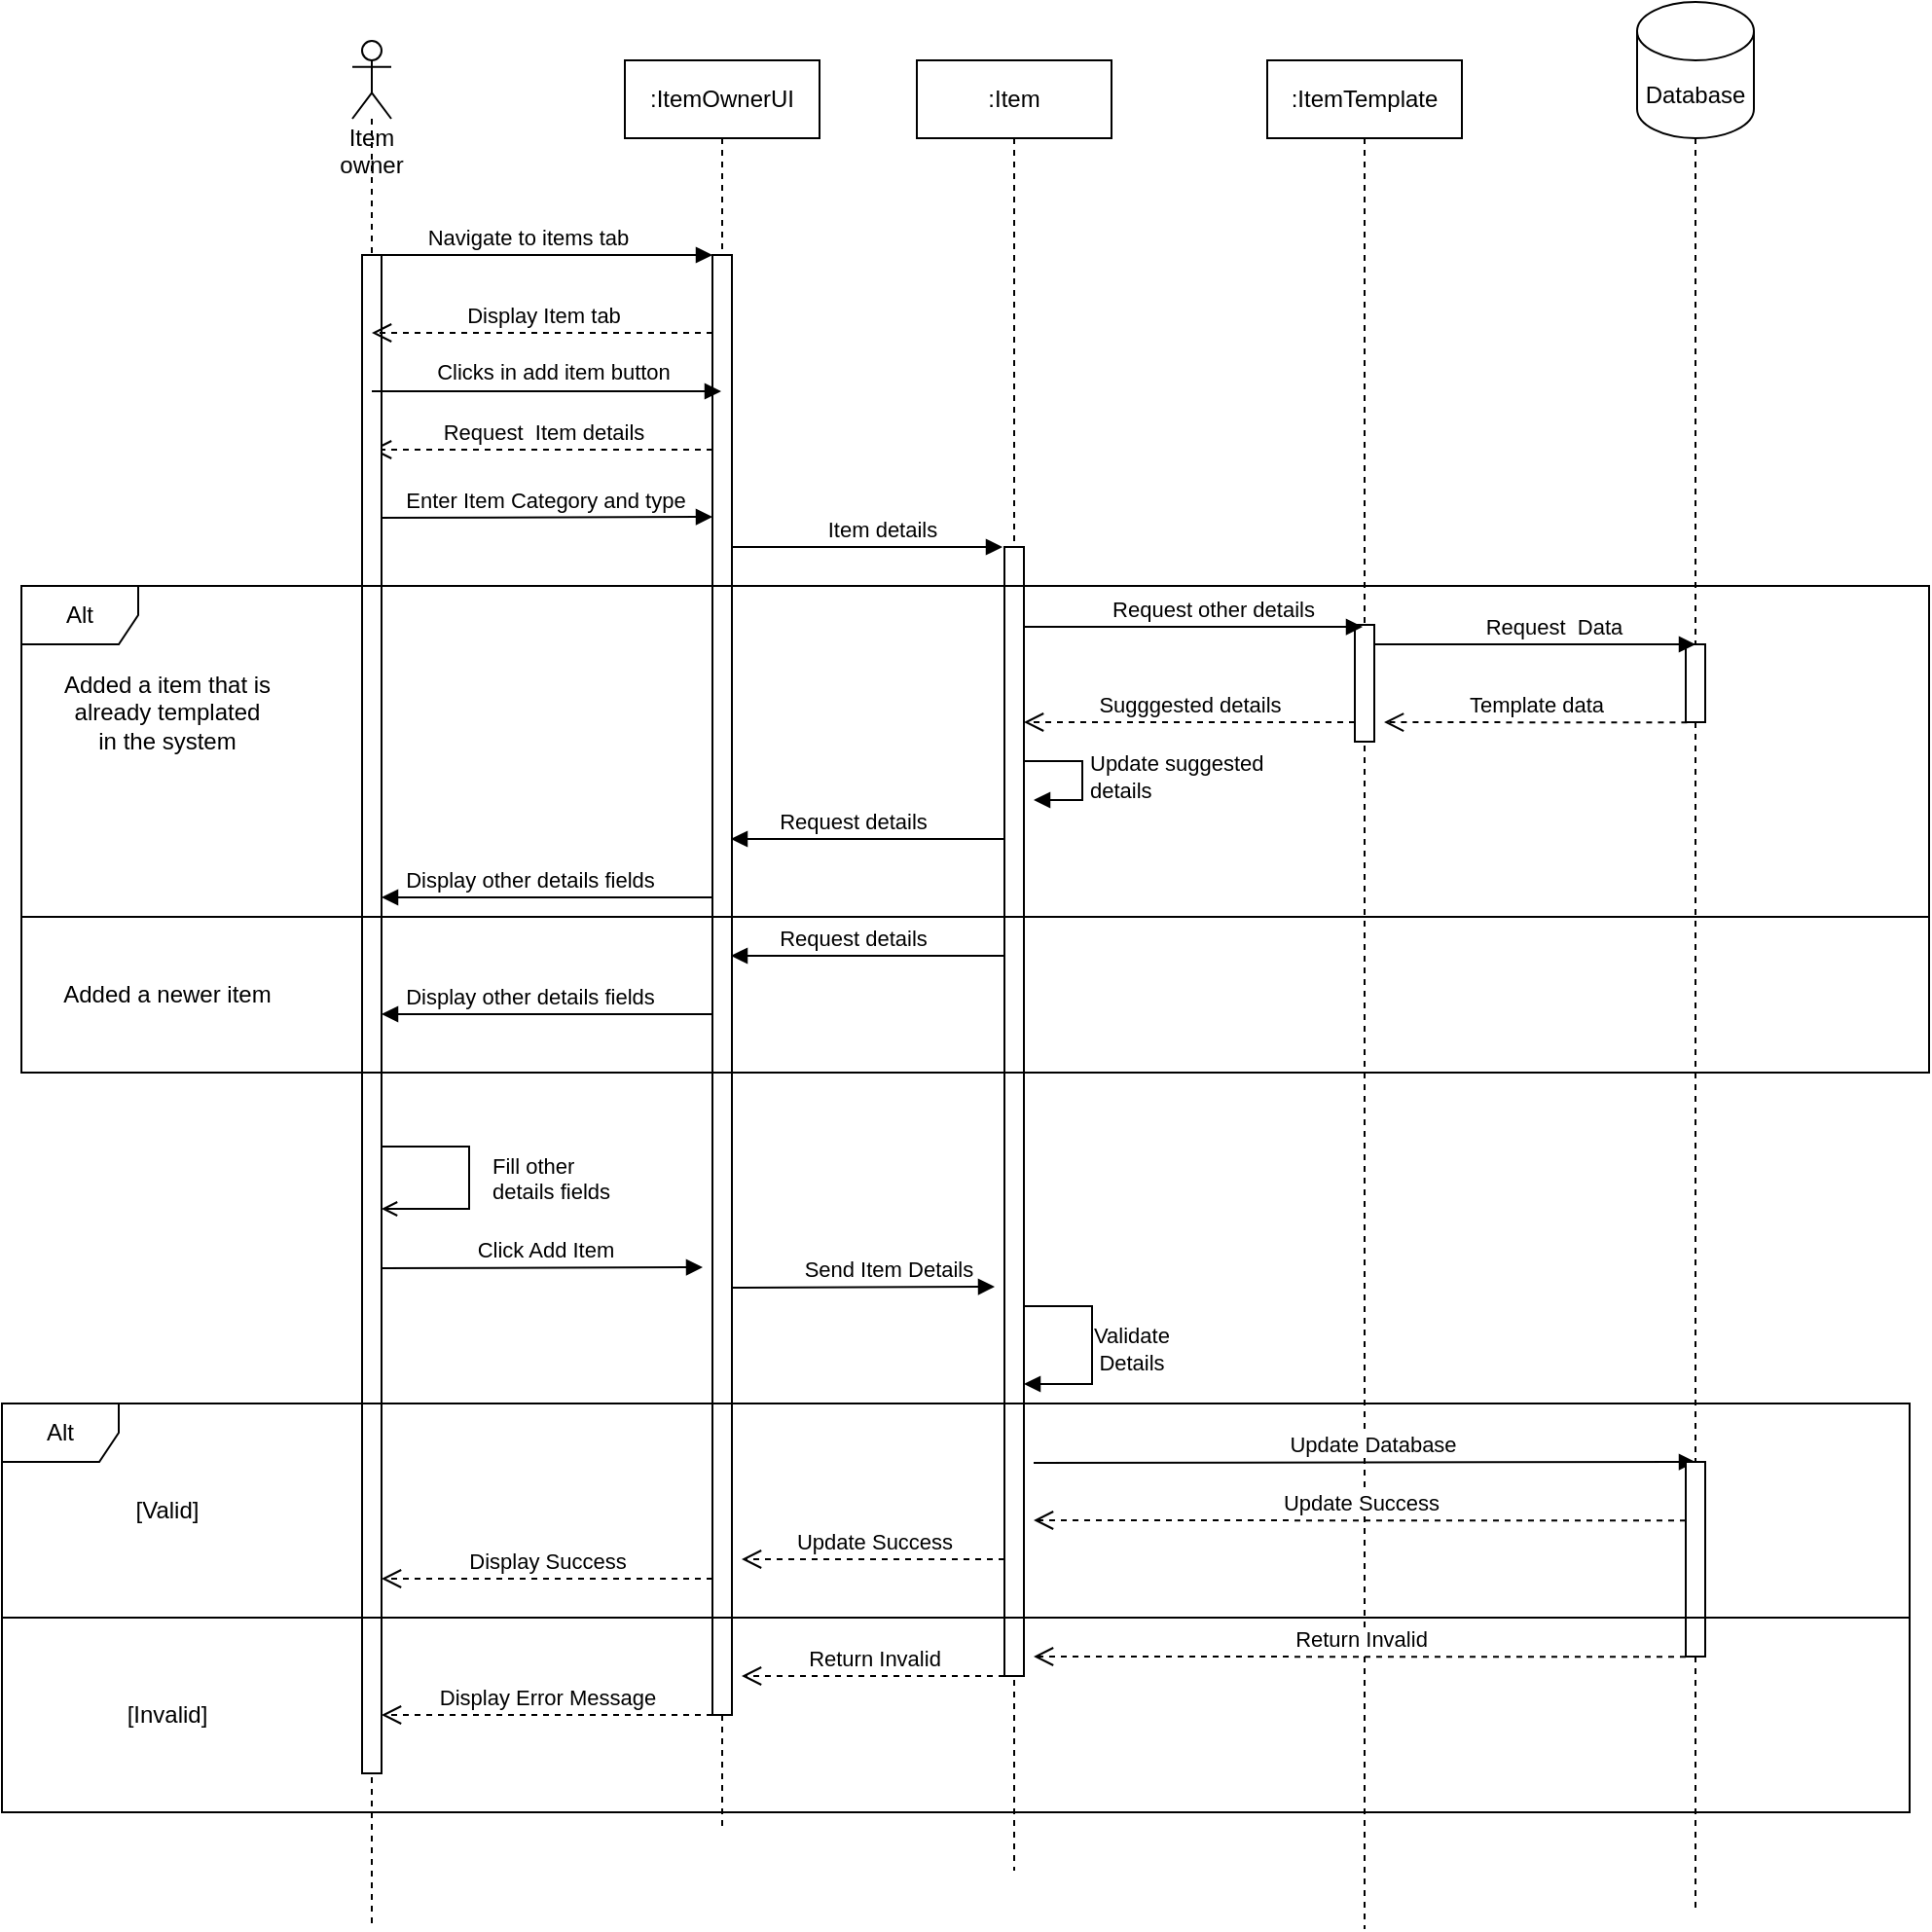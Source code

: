 <mxfile version="20.3.0" type="device"><diagram id="004p5obce8-pdQGbGjXP" name="Page-1"><mxGraphModel dx="1231" dy="1671" grid="1" gridSize="10" guides="1" tooltips="1" connect="1" arrows="1" fold="1" page="1" pageScale="1" pageWidth="850" pageHeight="1100" math="0" shadow="0"><root><mxCell id="0"/><mxCell id="1" parent="0"/><mxCell id="kw1NgIjPEql-XRRckI5g-64" value="" style="html=1;fillColor=none;" parent="1" vertex="1"><mxGeometry x="230" y="760" width="980" height="100" as="geometry"/></mxCell><mxCell id="kw1NgIjPEql-XRRckI5g-3" value="Item owner" style="shape=umlLifeline;participant=umlActor;perimeter=lifelinePerimeter;whiteSpace=wrap;html=1;container=1;collapsible=0;recursiveResize=0;verticalAlign=top;spacingTop=36;outlineConnect=0;align=center;" parent="1" vertex="1"><mxGeometry x="410" y="-50" width="20" height="970" as="geometry"/></mxCell><mxCell id="kw1NgIjPEql-XRRckI5g-4" value=":ItemOwnerUI" style="shape=umlLifeline;perimeter=lifelinePerimeter;whiteSpace=wrap;html=1;container=1;collapsible=0;recursiveResize=0;outlineConnect=0;" parent="1" vertex="1"><mxGeometry x="550" y="-40" width="100" height="910" as="geometry"/></mxCell><mxCell id="kw1NgIjPEql-XRRckI5g-6" value="" style="html=1;points=[];perimeter=orthogonalPerimeter;" parent="kw1NgIjPEql-XRRckI5g-4" vertex="1"><mxGeometry x="45" y="100" width="10" height="750" as="geometry"/></mxCell><mxCell id="kw1NgIjPEql-XRRckI5g-7" value="Navigate to items tab" style="html=1;verticalAlign=bottom;endArrow=block;entryX=0;entryY=0;rounded=0;endFill=1;" parent="kw1NgIjPEql-XRRckI5g-4" target="kw1NgIjPEql-XRRckI5g-6" edge="1"><mxGeometry x="0.333" relative="1" as="geometry"><mxPoint x="-20" y="100" as="sourcePoint"/><Array as="points"><mxPoint x="-130" y="100"/></Array><mxPoint as="offset"/></mxGeometry></mxCell><mxCell id="kw1NgIjPEql-XRRckI5g-11" value="Request&amp;nbsp; Item details" style="html=1;verticalAlign=bottom;endArrow=open;dashed=1;endSize=8;rounded=0;" parent="kw1NgIjPEql-XRRckI5g-4" target="kw1NgIjPEql-XRRckI5g-3" edge="1"><mxGeometry relative="1" as="geometry"><mxPoint x="-100.071" y="200" as="targetPoint"/><mxPoint x="45" y="200" as="sourcePoint"/><Array as="points"><mxPoint x="-20" y="200"/></Array></mxGeometry></mxCell><mxCell id="kw1NgIjPEql-XRRckI5g-12" value="Enter Item Category and type" style="html=1;verticalAlign=bottom;endArrow=block;entryX=0;entryY=0;rounded=0;startArrow=none;" parent="kw1NgIjPEql-XRRckI5g-4" edge="1"><mxGeometry x="0.029" relative="1" as="geometry"><mxPoint x="-130" y="235" as="sourcePoint"/><mxPoint x="45" y="234.5" as="targetPoint"/><Array as="points"><mxPoint x="-130" y="235"/></Array><mxPoint x="-1" as="offset"/></mxGeometry></mxCell><mxCell id="kw1NgIjPEql-XRRckI5g-40" value="" style="html=1;points=[];perimeter=orthogonalPerimeter;" parent="kw1NgIjPEql-XRRckI5g-4" vertex="1"><mxGeometry x="-135" y="100" width="10" height="780" as="geometry"/></mxCell><mxCell id="kw1NgIjPEql-XRRckI5g-46" value="Display other details fields" style="html=1;verticalAlign=bottom;endArrow=block;rounded=0;endFill=1;exitX=-0.015;exitY=0.597;exitDx=0;exitDy=0;exitPerimeter=0;" parent="kw1NgIjPEql-XRRckI5g-4" target="kw1NgIjPEql-XRRckI5g-40" edge="1"><mxGeometry x="0.111" relative="1" as="geometry"><mxPoint x="45.0" y="490.0" as="sourcePoint"/><mxPoint x="-92.35" y="491.08" as="targetPoint"/><Array as="points"/><mxPoint as="offset"/></mxGeometry></mxCell><mxCell id="kw1NgIjPEql-XRRckI5g-49" value="Fill other &lt;br&gt;details fields" style="html=1;verticalAlign=bottom;endArrow=open;rounded=0;endFill=0;edgeStyle=orthogonalEdgeStyle;align=left;" parent="kw1NgIjPEql-XRRckI5g-4" edge="1"><mxGeometry x="0.262" y="-10" relative="1" as="geometry"><mxPoint x="-125" y="558" as="sourcePoint"/><mxPoint x="-125" y="590" as="targetPoint"/><Array as="points"><mxPoint x="-80" y="558"/><mxPoint x="-80" y="590"/></Array><mxPoint x="10" y="10" as="offset"/></mxGeometry></mxCell><mxCell id="kw1NgIjPEql-XRRckI5g-61" value="&lt;span style=&quot;white-space: pre;&quot;&gt;&#9;&lt;/span&gt;Send Item Details" style="html=1;verticalAlign=bottom;endArrow=block;rounded=0;startArrow=none;" parent="kw1NgIjPEql-XRRckI5g-4" edge="1"><mxGeometry x="0.029" relative="1" as="geometry"><mxPoint x="55" y="630.5" as="sourcePoint"/><mxPoint x="190" y="630" as="targetPoint"/><Array as="points"><mxPoint x="55" y="630.5"/></Array><mxPoint x="-1" as="offset"/></mxGeometry></mxCell><mxCell id="kw1NgIjPEql-XRRckI5g-69" value="Display Error Message" style="html=1;verticalAlign=bottom;endArrow=open;dashed=1;endSize=8;rounded=0;" parent="kw1NgIjPEql-XRRckI5g-4" edge="1"><mxGeometry relative="1" as="geometry"><mxPoint x="-125.0" y="850" as="targetPoint"/><mxPoint x="45" y="850" as="sourcePoint"/><Array as="points"/></mxGeometry></mxCell><mxCell id="kw1NgIjPEql-XRRckI5g-8" value="Display Item tab" style="html=1;verticalAlign=bottom;endArrow=open;dashed=1;endSize=8;rounded=0;" parent="1" source="kw1NgIjPEql-XRRckI5g-6" target="kw1NgIjPEql-XRRckI5g-3" edge="1"><mxGeometry relative="1" as="geometry"><mxPoint x="500" y="136" as="targetPoint"/><mxPoint x="560" y="100" as="sourcePoint"/><Array as="points"><mxPoint x="500" y="100"/></Array></mxGeometry></mxCell><mxCell id="kw1NgIjPEql-XRRckI5g-10" value="Clicks in add item button" style="html=1;verticalAlign=bottom;endArrow=block;rounded=0;" parent="1" target="kw1NgIjPEql-XRRckI5g-4" edge="1"><mxGeometry x="0.029" y="1" relative="1" as="geometry"><mxPoint x="420" y="130" as="sourcePoint"/><mxPoint x="565" y="130" as="targetPoint"/><Array as="points"><mxPoint x="420" y="130"/></Array><mxPoint as="offset"/></mxGeometry></mxCell><mxCell id="kw1NgIjPEql-XRRckI5g-14" value=":Item" style="shape=umlLifeline;perimeter=lifelinePerimeter;whiteSpace=wrap;html=1;container=1;collapsible=0;recursiveResize=0;outlineConnect=0;" parent="1" vertex="1"><mxGeometry x="700" y="-40" width="100" height="930" as="geometry"/></mxCell><mxCell id="kw1NgIjPEql-XRRckI5g-15" value="" style="html=1;points=[];perimeter=orthogonalPerimeter;" parent="kw1NgIjPEql-XRRckI5g-14" vertex="1"><mxGeometry x="45" y="250" width="10" height="580" as="geometry"/></mxCell><mxCell id="kw1NgIjPEql-XRRckI5g-17" value="Item details" style="html=1;verticalAlign=bottom;endArrow=block;rounded=0;entryX=-0.1;entryY=0;entryDx=0;entryDy=0;entryPerimeter=0;endFill=1;" parent="kw1NgIjPEql-XRRckI5g-14" target="kw1NgIjPEql-XRRckI5g-15" edge="1"><mxGeometry x="0.111" relative="1" as="geometry"><mxPoint x="-95" y="250" as="sourcePoint"/><mxPoint x="40" y="250" as="targetPoint"/><Array as="points"/><mxPoint as="offset"/></mxGeometry></mxCell><mxCell id="kw1NgIjPEql-XRRckI5g-53" style="edgeStyle=orthogonalEdgeStyle;rounded=0;orthogonalLoop=1;jettySize=auto;html=1;endArrow=block;endFill=1;" parent="kw1NgIjPEql-XRRckI5g-14" edge="1"><mxGeometry relative="1" as="geometry"><mxPoint x="55" y="640" as="sourcePoint"/><mxPoint x="55" y="680" as="targetPoint"/><Array as="points"><mxPoint x="55" y="640"/><mxPoint x="90" y="640"/><mxPoint x="90" y="680"/></Array></mxGeometry></mxCell><mxCell id="kw1NgIjPEql-XRRckI5g-54" value="Validate&lt;br&gt;Details" style="edgeLabel;html=1;align=center;verticalAlign=middle;resizable=0;points=[];" parent="kw1NgIjPEql-XRRckI5g-53" vertex="1" connectable="0"><mxGeometry x="-0.152" y="-2" relative="1" as="geometry"><mxPoint x="22" y="10" as="offset"/></mxGeometry></mxCell><mxCell id="kw1NgIjPEql-XRRckI5g-65" value="Update Success" style="html=1;verticalAlign=bottom;endArrow=open;dashed=1;endSize=8;rounded=0;" parent="kw1NgIjPEql-XRRckI5g-14" edge="1"><mxGeometry relative="1" as="geometry"><mxPoint x="-90" y="770" as="targetPoint"/><mxPoint x="45" y="770" as="sourcePoint"/><Array as="points"/></mxGeometry></mxCell><mxCell id="iWi2NbXoJmXnJSS9f4Qq-2" value="Update suggested &lt;br&gt;details" style="edgeStyle=orthogonalEdgeStyle;html=1;align=left;spacingLeft=2;endArrow=block;rounded=0;entryX=1;entryY=0;" edge="1" parent="kw1NgIjPEql-XRRckI5g-14"><mxGeometry relative="1" as="geometry"><mxPoint x="55" y="360" as="sourcePoint"/><Array as="points"><mxPoint x="85" y="360"/></Array><mxPoint x="60" y="380" as="targetPoint"/></mxGeometry></mxCell><mxCell id="kw1NgIjPEql-XRRckI5g-18" value=":ItemTemplate" style="shape=umlLifeline;perimeter=lifelinePerimeter;whiteSpace=wrap;html=1;container=1;collapsible=0;recursiveResize=0;outlineConnect=0;" parent="1" vertex="1"><mxGeometry x="880" y="-40" width="100" height="960" as="geometry"/></mxCell><mxCell id="kw1NgIjPEql-XRRckI5g-30" style="rounded=0;orthogonalLoop=1;jettySize=auto;html=1;exitX=0.5;exitY=1;exitDx=0;exitDy=0;exitPerimeter=0;endArrow=none;endFill=0;dashed=1;startArrow=none;" parent="1" source="kw1NgIjPEql-XRRckI5g-58" edge="1"><mxGeometry relative="1" as="geometry"><mxPoint x="1100" y="910" as="targetPoint"/></mxGeometry></mxCell><mxCell id="kw1NgIjPEql-XRRckI5g-21" value="Database" style="shape=cylinder3;whiteSpace=wrap;html=1;boundedLbl=1;backgroundOutline=1;size=15;" parent="1" vertex="1"><mxGeometry x="1070" y="-70" width="60" height="70" as="geometry"/></mxCell><mxCell id="kw1NgIjPEql-XRRckI5g-24" value="" style="html=1;points=[];perimeter=orthogonalPerimeter;" parent="1" vertex="1"><mxGeometry x="925" y="250" width="10" height="60" as="geometry"/></mxCell><mxCell id="kw1NgIjPEql-XRRckI5g-25" value="Request other details" style="html=1;verticalAlign=bottom;endArrow=block;rounded=0;entryX=0.4;entryY=0.017;entryDx=0;entryDy=0;entryPerimeter=0;" parent="1" source="kw1NgIjPEql-XRRckI5g-15" target="kw1NgIjPEql-XRRckI5g-24" edge="1"><mxGeometry x="0.111" relative="1" as="geometry"><mxPoint x="760" y="249" as="sourcePoint"/><mxPoint x="899" y="250.45" as="targetPoint"/><Array as="points"/><mxPoint as="offset"/></mxGeometry></mxCell><mxCell id="kw1NgIjPEql-XRRckI5g-26" value="Sugggested details" style="html=1;verticalAlign=bottom;endArrow=open;dashed=1;endSize=8;rounded=0;" parent="1" target="kw1NgIjPEql-XRRckI5g-15" edge="1"><mxGeometry relative="1" as="geometry"><mxPoint x="760" y="300" as="targetPoint"/><mxPoint x="925" y="300" as="sourcePoint"/><Array as="points"><mxPoint x="860" y="300"/></Array></mxGeometry></mxCell><mxCell id="kw1NgIjPEql-XRRckI5g-34" value="" style="html=1;points=[];perimeter=orthogonalPerimeter;" parent="1" vertex="1"><mxGeometry x="1095" y="260" width="10" height="40" as="geometry"/></mxCell><mxCell id="kw1NgIjPEql-XRRckI5g-35" value="" style="edgeStyle=orthogonalEdgeStyle;rounded=0;orthogonalLoop=1;jettySize=auto;html=1;exitX=0.5;exitY=1;exitDx=0;exitDy=0;exitPerimeter=0;endArrow=none;endFill=0;dashed=1;" parent="1" source="kw1NgIjPEql-XRRckI5g-21" target="kw1NgIjPEql-XRRckI5g-34" edge="1"><mxGeometry relative="1" as="geometry"><mxPoint x="1100" y="591.429" as="targetPoint"/><mxPoint x="1100" y="2.274e-13" as="sourcePoint"/></mxGeometry></mxCell><mxCell id="kw1NgIjPEql-XRRckI5g-36" value="Request&amp;nbsp; Data" style="html=1;verticalAlign=bottom;endArrow=block;rounded=0;exitX=1;exitY=0.273;exitDx=0;exitDy=0;exitPerimeter=0;" parent="1" edge="1"><mxGeometry x="0.111" relative="1" as="geometry"><mxPoint x="935" y="260.0" as="sourcePoint"/><mxPoint x="1100" y="260" as="targetPoint"/><Array as="points"/><mxPoint as="offset"/></mxGeometry></mxCell><mxCell id="kw1NgIjPEql-XRRckI5g-38" value="Template data" style="html=1;verticalAlign=bottom;endArrow=open;dashed=1;endSize=8;rounded=0;exitX=0.071;exitY=1.004;exitDx=0;exitDy=0;exitPerimeter=0;" parent="1" source="kw1NgIjPEql-XRRckI5g-34" edge="1"><mxGeometry relative="1" as="geometry"><mxPoint x="940" y="300" as="targetPoint"/><mxPoint x="935" y="310" as="sourcePoint"/><Array as="points"/></mxGeometry></mxCell><mxCell id="kw1NgIjPEql-XRRckI5g-43" value="Added a item that is already templated in the system" style="text;html=1;strokeColor=none;fillColor=none;align=center;verticalAlign=middle;whiteSpace=wrap;rounded=0;" parent="1" vertex="1"><mxGeometry x="260" y="280" width="110" height="30" as="geometry"/></mxCell><mxCell id="kw1NgIjPEql-XRRckI5g-44" value="Added a newer item" style="text;html=1;strokeColor=none;fillColor=none;align=center;verticalAlign=middle;whiteSpace=wrap;rounded=0;" parent="1" vertex="1"><mxGeometry x="260" y="425" width="110" height="30" as="geometry"/></mxCell><mxCell id="kw1NgIjPEql-XRRckI5g-45" value="Request details" style="html=1;verticalAlign=bottom;endArrow=block;rounded=0;entryX=0.95;entryY=0.48;entryDx=0;entryDy=0;entryPerimeter=0;endFill=1;" parent="1" source="kw1NgIjPEql-XRRckI5g-15" target="kw1NgIjPEql-XRRckI5g-6" edge="1"><mxGeometry x="0.111" relative="1" as="geometry"><mxPoint x="616" y="424.38" as="sourcePoint"/><mxPoint x="755" y="424.38" as="targetPoint"/><Array as="points"/><mxPoint as="offset"/></mxGeometry></mxCell><mxCell id="kw1NgIjPEql-XRRckI5g-59" value="" style="rounded=0;orthogonalLoop=1;jettySize=auto;html=1;exitX=0.5;exitY=1;exitDx=0;exitDy=0;exitPerimeter=0;endArrow=none;endFill=0;dashed=1;startArrow=none;" parent="1" source="kw1NgIjPEql-XRRckI5g-34" target="kw1NgIjPEql-XRRckI5g-58" edge="1"><mxGeometry relative="1" as="geometry"><mxPoint x="1100" y="910" as="targetPoint"/><mxPoint x="1100" y="300" as="sourcePoint"/></mxGeometry></mxCell><mxCell id="kw1NgIjPEql-XRRckI5g-60" value="Click Add Item" style="html=1;verticalAlign=bottom;endArrow=block;rounded=0;startArrow=none;" parent="1" edge="1"><mxGeometry x="0.029" relative="1" as="geometry"><mxPoint x="425" y="580.5" as="sourcePoint"/><mxPoint x="590" y="580" as="targetPoint"/><Array as="points"><mxPoint x="425" y="580.5"/></Array><mxPoint x="-1" as="offset"/></mxGeometry></mxCell><mxCell id="kw1NgIjPEql-XRRckI5g-62" value="Update Database" style="html=1;verticalAlign=bottom;endArrow=block;rounded=0;startArrow=none;" parent="1" edge="1"><mxGeometry x="0.029" relative="1" as="geometry"><mxPoint x="760" y="680.5" as="sourcePoint"/><mxPoint x="1100" y="680" as="targetPoint"/><Array as="points"/><mxPoint x="-1" as="offset"/></mxGeometry></mxCell><mxCell id="kw1NgIjPEql-XRRckI5g-63" value="Update Success" style="html=1;verticalAlign=bottom;endArrow=open;dashed=1;endSize=8;rounded=0;exitX=0.071;exitY=1.004;exitDx=0;exitDy=0;exitPerimeter=0;" parent="1" edge="1"><mxGeometry relative="1" as="geometry"><mxPoint x="760" y="710" as="targetPoint"/><mxPoint x="1095" y="710.16" as="sourcePoint"/><Array as="points"/></mxGeometry></mxCell><mxCell id="kw1NgIjPEql-XRRckI5g-66" value="Display Success" style="html=1;verticalAlign=bottom;endArrow=open;dashed=1;endSize=8;rounded=0;" parent="1" target="kw1NgIjPEql-XRRckI5g-40" edge="1"><mxGeometry relative="1" as="geometry"><mxPoint x="460" y="740" as="targetPoint"/><mxPoint x="595" y="740" as="sourcePoint"/><Array as="points"/></mxGeometry></mxCell><mxCell id="kw1NgIjPEql-XRRckI5g-67" value="Return Invalid" style="html=1;verticalAlign=bottom;endArrow=open;dashed=1;endSize=8;rounded=0;exitX=0.071;exitY=1.004;exitDx=0;exitDy=0;exitPerimeter=0;" parent="1" edge="1"><mxGeometry relative="1" as="geometry"><mxPoint x="760" y="780" as="targetPoint"/><mxPoint x="1095" y="780.16" as="sourcePoint"/><Array as="points"/></mxGeometry></mxCell><mxCell id="kw1NgIjPEql-XRRckI5g-68" value="Return Invalid" style="html=1;verticalAlign=bottom;endArrow=open;dashed=1;endSize=8;rounded=0;" parent="1" edge="1"><mxGeometry relative="1" as="geometry"><mxPoint x="610" y="790" as="targetPoint"/><mxPoint x="745" y="790" as="sourcePoint"/><Array as="points"/></mxGeometry></mxCell><mxCell id="kw1NgIjPEql-XRRckI5g-33" value="" style="html=1;fillColor=none;" parent="1" vertex="1"><mxGeometry x="240" y="400" width="980" height="80" as="geometry"/></mxCell><mxCell id="kw1NgIjPEql-XRRckI5g-58" value="" style="html=1;points=[];perimeter=orthogonalPerimeter;" parent="1" vertex="1"><mxGeometry x="1095" y="680" width="10" height="100" as="geometry"/></mxCell><mxCell id="kw1NgIjPEql-XRRckI5g-55" value="Alt" style="shape=umlFrame;whiteSpace=wrap;html=1;fillColor=none;" parent="1" vertex="1"><mxGeometry x="230" y="650" width="980" height="110" as="geometry"/></mxCell><mxCell id="iWi2NbXoJmXnJSS9f4Qq-6" value="Display other details fields" style="html=1;verticalAlign=bottom;endArrow=block;rounded=0;endFill=1;exitX=-0.015;exitY=0.597;exitDx=0;exitDy=0;exitPerimeter=0;" edge="1" parent="1"><mxGeometry x="0.111" relative="1" as="geometry"><mxPoint x="595" y="390" as="sourcePoint"/><mxPoint x="425" y="390" as="targetPoint"/><Array as="points"/><mxPoint as="offset"/></mxGeometry></mxCell><mxCell id="iWi2NbXoJmXnJSS9f4Qq-7" value="Request details" style="html=1;verticalAlign=bottom;endArrow=block;rounded=0;entryX=0.95;entryY=0.48;entryDx=0;entryDy=0;entryPerimeter=0;endFill=1;" edge="1" parent="1"><mxGeometry x="0.111" relative="1" as="geometry"><mxPoint x="745" y="360" as="sourcePoint"/><mxPoint x="604.5" y="360" as="targetPoint"/><Array as="points"/><mxPoint as="offset"/></mxGeometry></mxCell><mxCell id="kw1NgIjPEql-XRRckI5g-19" value="Alt" style="shape=umlFrame;whiteSpace=wrap;html=1;" parent="1" vertex="1"><mxGeometry x="240" y="230" width="980" height="170" as="geometry"/></mxCell><mxCell id="iWi2NbXoJmXnJSS9f4Qq-8" value="[Valid]" style="text;html=1;strokeColor=none;fillColor=none;align=center;verticalAlign=middle;whiteSpace=wrap;rounded=0;" vertex="1" parent="1"><mxGeometry x="285" y="690" width="60" height="30" as="geometry"/></mxCell><mxCell id="iWi2NbXoJmXnJSS9f4Qq-9" value="[Invalid]" style="text;html=1;strokeColor=none;fillColor=none;align=center;verticalAlign=middle;whiteSpace=wrap;rounded=0;" vertex="1" parent="1"><mxGeometry x="285" y="795" width="60" height="30" as="geometry"/></mxCell></root></mxGraphModel></diagram></mxfile>